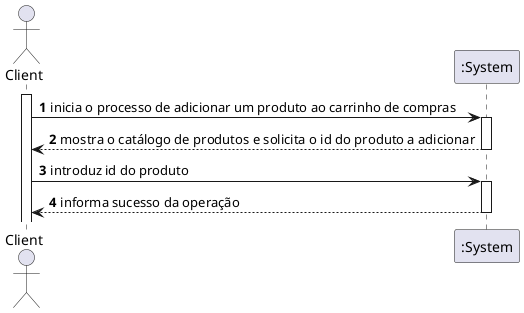 @startuml

autonumber
actor "Client" as C

activate C
C -> ":System" : inicia o processo de adicionar um produto ao carrinho de compras
activate ":System"
":System" --> C : mostra o catálogo de produtos e solicita o id do produto a adicionar
deactivate ":System"
C -> ":System" : introduz id do produto
activate ":System"
":System" --> C : informa sucesso da operação
deactivate ":System"





@enduml